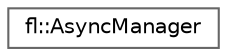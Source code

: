 digraph "Graphical Class Hierarchy"
{
 // INTERACTIVE_SVG=YES
 // LATEX_PDF_SIZE
  bgcolor="transparent";
  edge [fontname=Helvetica,fontsize=10,labelfontname=Helvetica,labelfontsize=10];
  node [fontname=Helvetica,fontsize=10,shape=box,height=0.2,width=0.4];
  rankdir="LR";
  Node0 [id="Node000000",label="fl::AsyncManager",height=0.2,width=0.4,color="grey40", fillcolor="white", style="filled",URL="$d2/d14/classfl_1_1_async_manager.html",tooltip="Async task manager (singleton)"];
}
